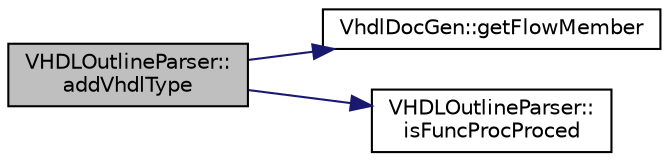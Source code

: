 digraph "VHDLOutlineParser::addVhdlType"
{
 // LATEX_PDF_SIZE
  edge [fontname="Helvetica",fontsize="10",labelfontname="Helvetica",labelfontsize="10"];
  node [fontname="Helvetica",fontsize="10",shape=record];
  rankdir="LR";
  Node1 [label="VHDLOutlineParser::\laddVhdlType",height=0.2,width=0.4,color="black", fillcolor="grey75", style="filled", fontcolor="black",tooltip=" "];
  Node1 -> Node2 [color="midnightblue",fontsize="10",style="solid",fontname="Helvetica"];
  Node2 [label="VhdlDocGen::getFlowMember",height=0.2,width=0.4,color="black", fillcolor="white", style="filled",URL="$classVhdlDocGen.html#a12b2126cfa1cf80aeab17ae40d673d67",tooltip=" "];
  Node1 -> Node3 [color="midnightblue",fontsize="10",style="solid",fontname="Helvetica"];
  Node3 [label="VHDLOutlineParser::\lisFuncProcProced",height=0.2,width=0.4,color="black", fillcolor="white", style="filled",URL="$classVHDLOutlineParser.html#aabc6c0e6b285c280ffa531cace06e2e4",tooltip=" "];
}
